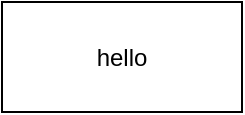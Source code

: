 <mxfile version="20.5.3" type="github">
  <diagram id="8NBGhtvz6tS6cud2ZoqK" name="Page-1">
    <mxGraphModel dx="1221" dy="620" grid="1" gridSize="10" guides="1" tooltips="1" connect="1" arrows="1" fold="1" page="1" pageScale="1" pageWidth="850" pageHeight="1100" math="0" shadow="0">
      <root>
        <mxCell id="0" />
        <mxCell id="1" parent="0" />
        <mxCell id="EfbVyx-5ReEgYv1QKQlY-1" value="hello" style="rounded=0;whiteSpace=wrap;html=1;align=center;verticalAlign=middle;horizontal=1;" vertex="1" parent="1">
          <mxGeometry x="305" y="217" width="120" height="55" as="geometry" />
        </mxCell>
      </root>
    </mxGraphModel>
  </diagram>
</mxfile>
